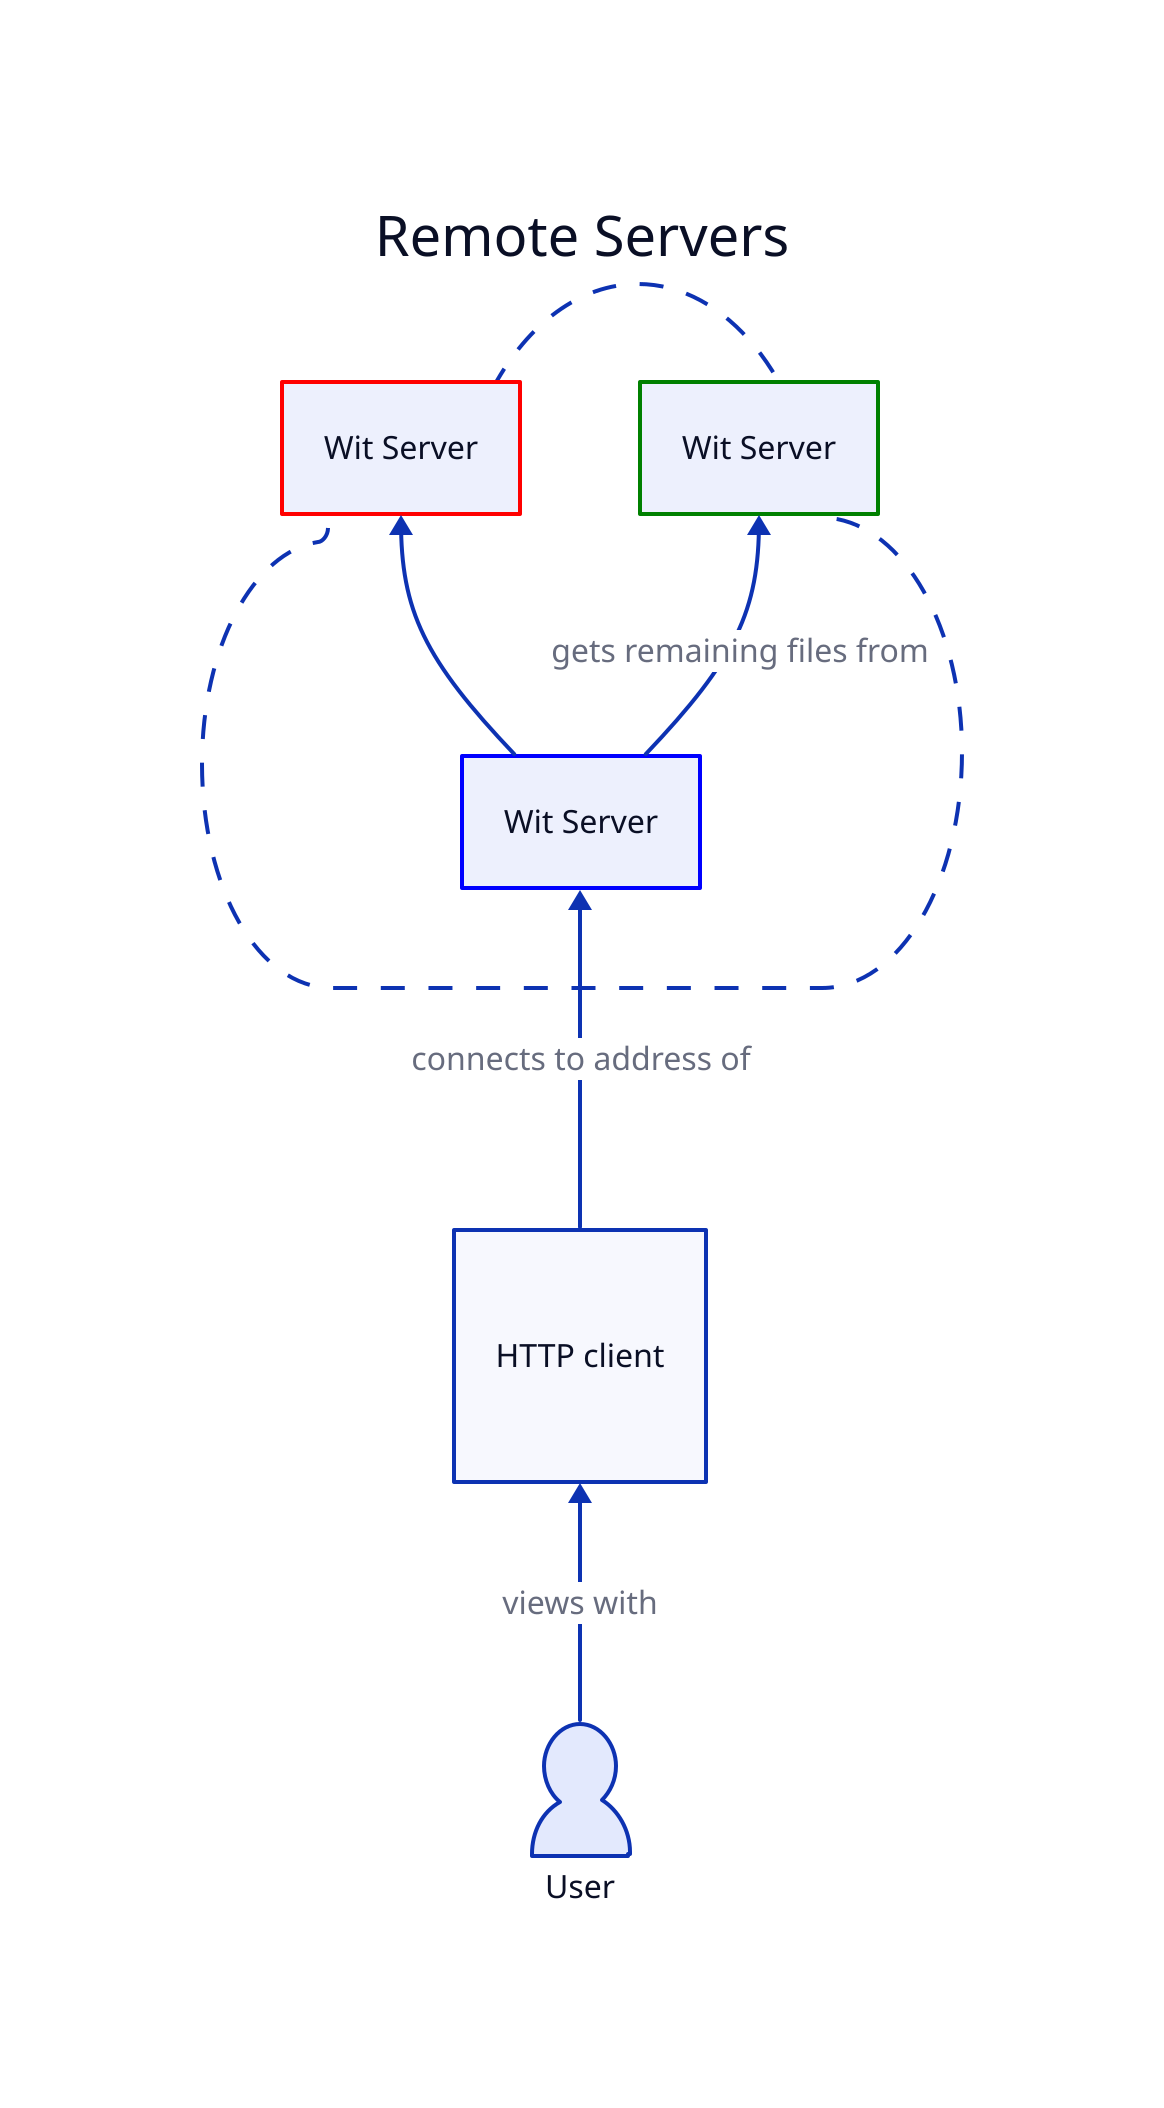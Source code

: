 direction: up

remotes: Remote Servers {
    shape: cloud
    style.fill: transparent
    style.stroke-dash: 6

    server1: Wit Server {
        style.stroke: blue
    }

    server2: Wit Server {
        style.stroke: red
    }
    
    server3: Wit Server {
        style.stroke: green
    }
    
    server1 -> server3: gets remaining files from
    server1 -> server2
}

user: User {
    shape: person
}

browser: HTTP client {
    shape: square
}

user -> browser: views with
browser -> remotes.server1: connects to address of
